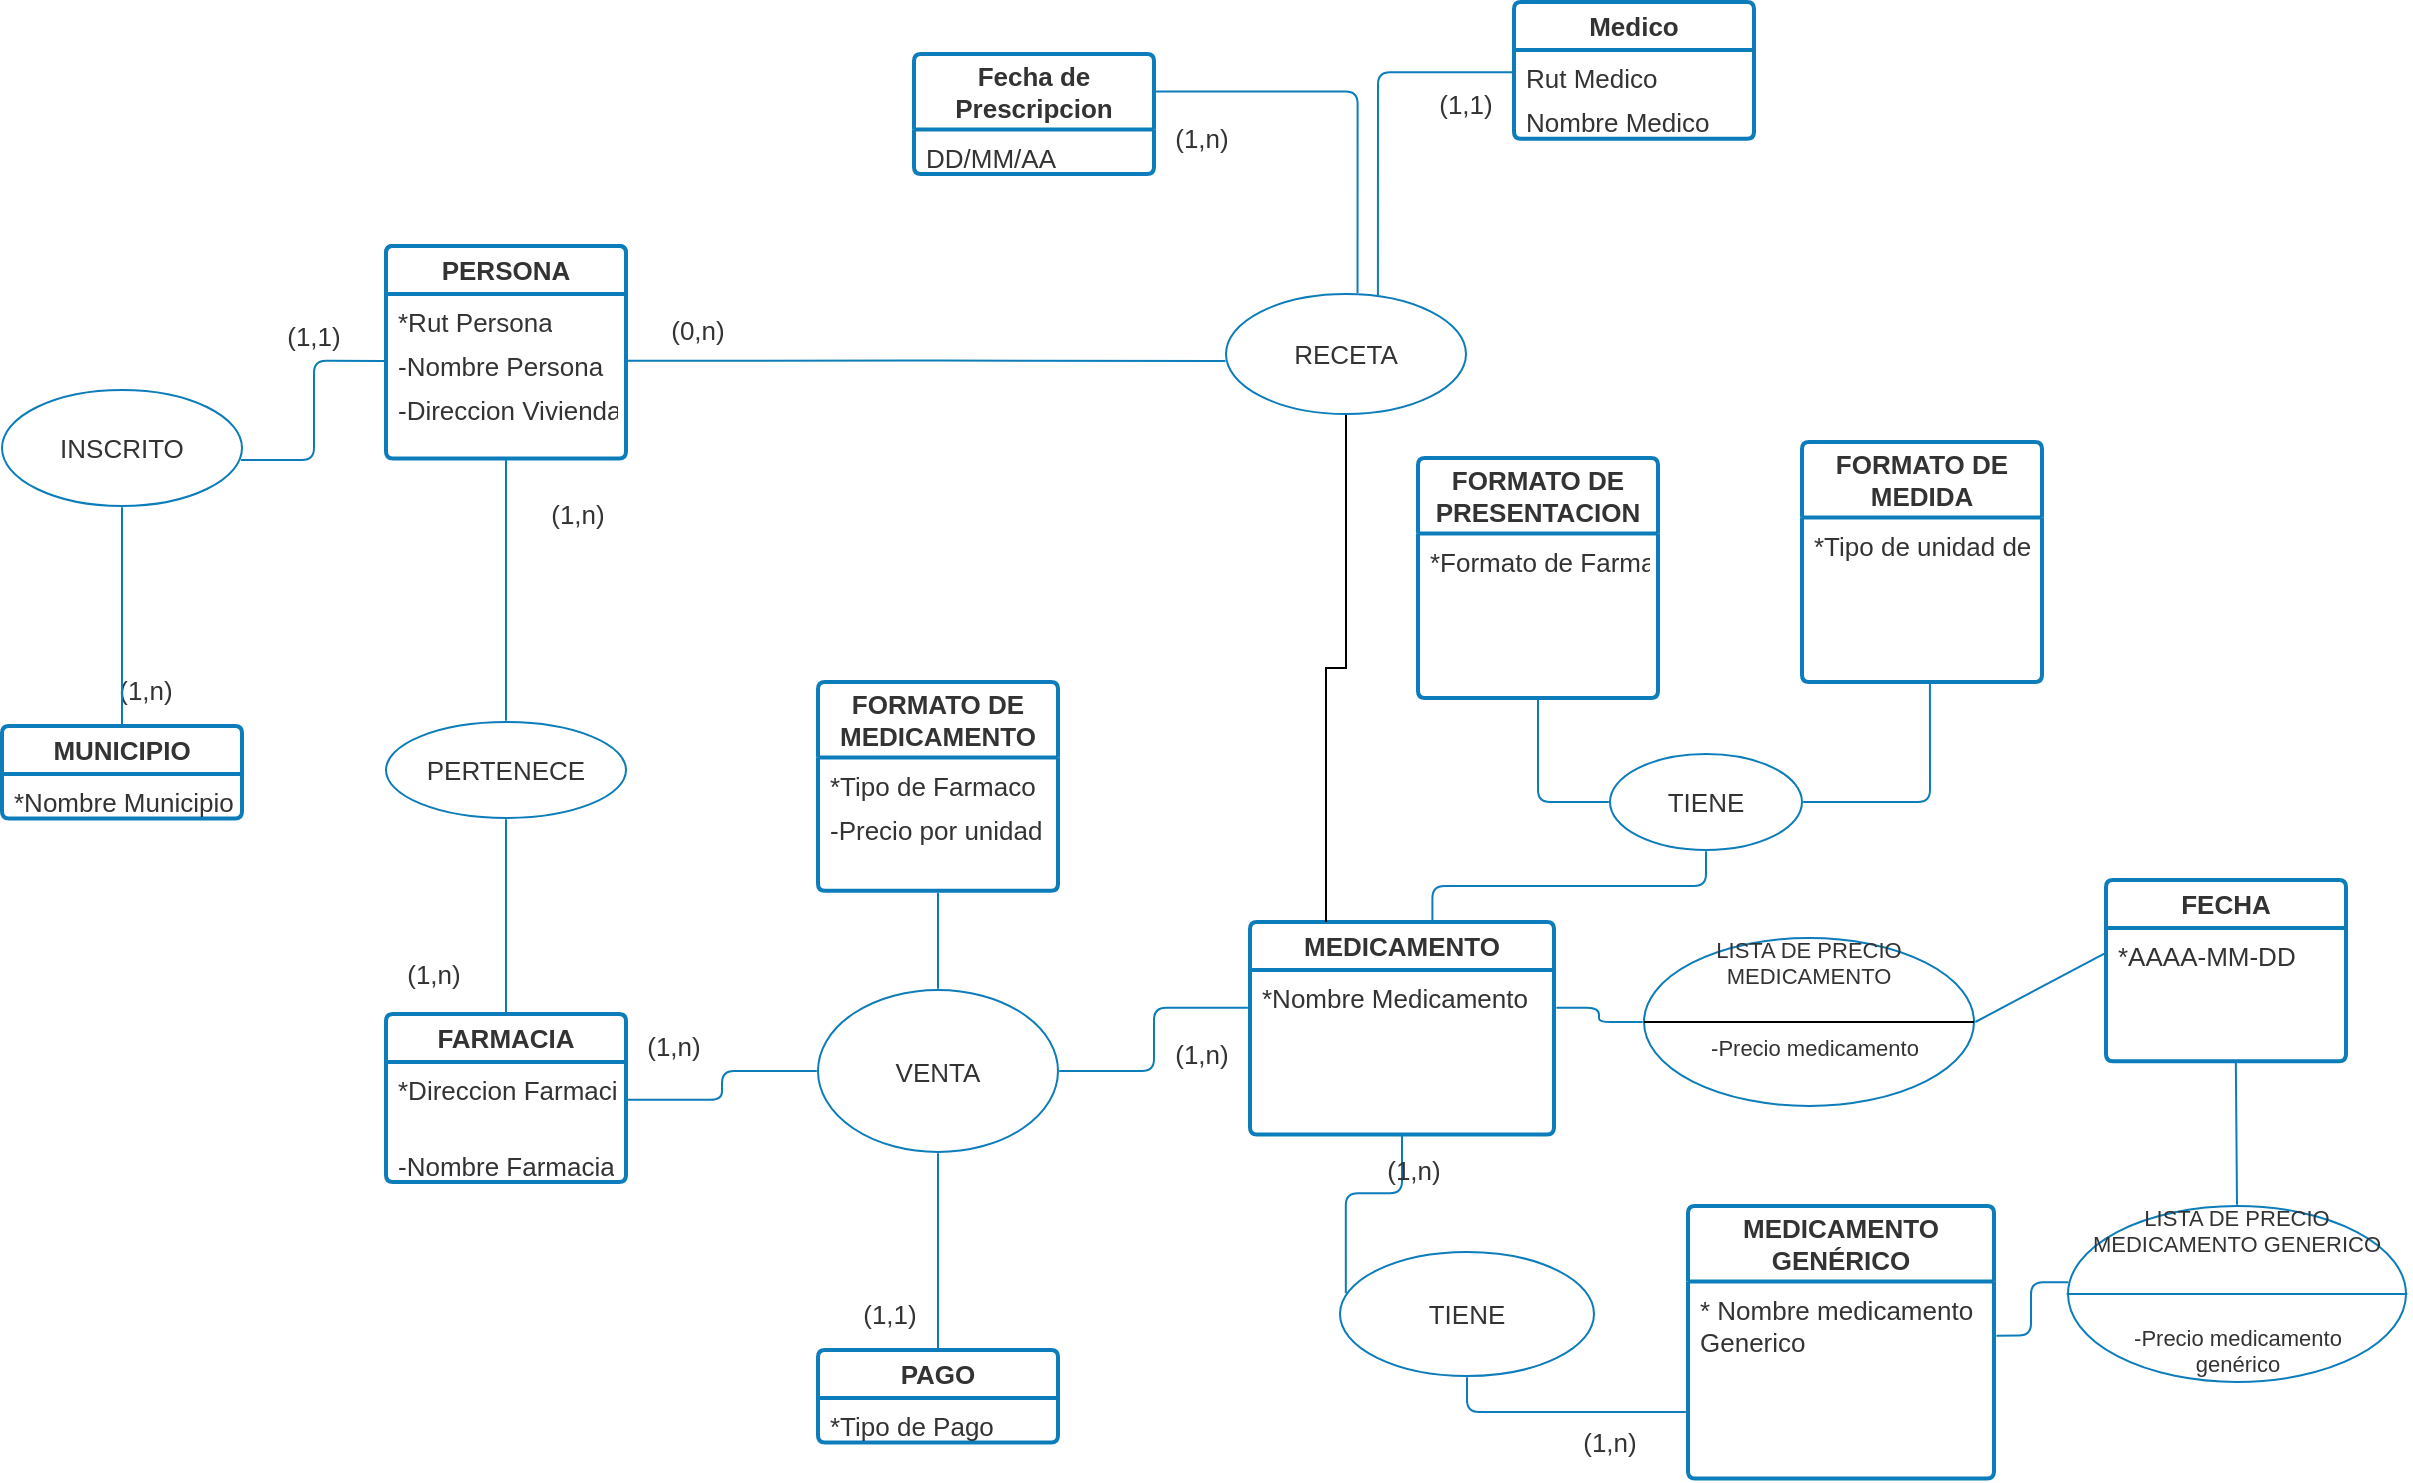 <mxfile version="13.10.3" type="github">
  <diagram id="3scmJHmz0SpXR95SD5mB" name="Page-1">
    <mxGraphModel dx="1221" dy="645" grid="1" gridSize="10" guides="1" tooltips="1" connect="1" arrows="1" fold="1" page="1" pageScale="1" pageWidth="827" pageHeight="1169" math="0" shadow="0">
      <root>
        <mxCell id="0" />
        <mxCell id="1" parent="0" />
        <mxCell id="yOtdlqBsjdBMA4Psk-h1-1" value="Persona" style="html=1;overflow=block;whiteSpace=wrap;swimlane;childLayout=stackLayout;horizontal=1;horizontalStack=0;resizeParent=1;resizeParentMax=0;resizeLast=0;collapsible=0;marginBottom=0;swimlaneFillColor=#ffffff;startSize=24;whiteSpace=wrap;fontSize=13;fontColor=#333333;align=center;whiteSpace=wrap;spacing=0;strokeColor=#0c7cba;strokeOpacity=100;fillOpacity=100;rounded=1;absoluteArcSize=1;arcSize=7;fillColor=#ffffff;strokeWidth=2;fillColor=#ffffff;" parent="1" vertex="1" zOrder="1">
          <mxGeometry x="216" y="144" width="120" height="90.6" as="geometry" />
        </mxCell>
        <mxCell id="yOtdlqBsjdBMA4Psk-h1-2" value="Rut Persona" style="part=1;resizeHeight=0;strokeColor=none;align=left;verticalAlign=top;spacingLeft=4;spacingRight=4;overflow=hidden;rotatable=0;points=[[0,0.5],[1,0.5]];portConstraint=eastwest;html=1;swimlaneFillColor=#ffffff;fontSize=13;fontColor=#333333;fillColor=none;strokeOpacity=100;fillOpacity=100;" parent="yOtdlqBsjdBMA4Psk-h1-1" vertex="1">
          <mxGeometry y="24" width="120" height="22.2" as="geometry" />
        </mxCell>
        <mxCell id="yOtdlqBsjdBMA4Psk-h1-3" value="Nombre Persona" style="part=1;resizeHeight=0;strokeColor=none;align=left;verticalAlign=top;spacingLeft=4;spacingRight=4;overflow=hidden;rotatable=0;points=[[0,0.5],[1,0.5]];portConstraint=eastwest;html=1;swimlaneFillColor=#ffffff;fontSize=13;fontColor=#333333;fillColor=none;strokeOpacity=100;fillOpacity=100;" parent="yOtdlqBsjdBMA4Psk-h1-1" vertex="1">
          <mxGeometry y="46.2" width="120" height="22.2" as="geometry" />
        </mxCell>
        <mxCell id="yOtdlqBsjdBMA4Psk-h1-4" value="Direccion Vivienda" style="part=1;resizeHeight=0;strokeColor=none;align=left;verticalAlign=top;spacingLeft=4;spacingRight=4;overflow=hidden;rotatable=0;points=[[0,0.5],[1,0.5]];portConstraint=eastwest;html=1;swimlaneFillColor=#ffffff;fontSize=13;fontColor=#333333;fillColor=none;strokeOpacity=100;fillOpacity=100;" parent="yOtdlqBsjdBMA4Psk-h1-1" vertex="1">
          <mxGeometry y="68.4" width="120" height="22.2" as="geometry" />
        </mxCell>
        <mxCell id="yOtdlqBsjdBMA4Psk-h1-5" value="Fecha de  Prescripcion" style="html=1;overflow=block;whiteSpace=wrap;swimlane;childLayout=stackLayout;horizontal=1;horizontalStack=0;resizeParent=1;resizeParentMax=0;resizeLast=0;collapsible=0;marginBottom=0;swimlaneFillColor=#ffffff;startSize=37.8;whiteSpace=wrap;fontSize=13;fontColor=#333333;align=center;whiteSpace=wrap;spacing=0;strokeColor=#0c7cba;strokeOpacity=100;rounded=1;absoluteArcSize=1;arcSize=7;strokeWidth=2;" parent="1" vertex="1" zOrder="2">
          <mxGeometry x="480" y="48" width="120" height="60" as="geometry" />
        </mxCell>
        <mxCell id="yOtdlqBsjdBMA4Psk-h1-6" value="DD/MM/AA" style="part=1;resizeHeight=0;strokeColor=none;align=left;verticalAlign=top;spacingLeft=4;spacingRight=4;overflow=hidden;rotatable=0;points=[[0,0.5],[1,0.5]];portConstraint=eastwest;html=1;swimlaneFillColor=#ffffff;fontSize=13;fontColor=#333333;fillColor=none;strokeOpacity=100;" parent="yOtdlqBsjdBMA4Psk-h1-5" vertex="1">
          <mxGeometry y="37.8" width="120" height="22.2" as="geometry" />
        </mxCell>
        <mxCell id="yOtdlqBsjdBMA4Psk-h1-7" value="Medico" style="html=1;overflow=block;whiteSpace=wrap;swimlane;childLayout=stackLayout;horizontal=1;horizontalStack=0;resizeParent=1;resizeParentMax=0;resizeLast=0;collapsible=0;marginBottom=0;swimlaneFillColor=#ffffff;startSize=24;whiteSpace=wrap;fontSize=13;fontColor=#333333;align=center;whiteSpace=wrap;spacing=0;strokeColor=#0c7cba;strokeOpacity=100;rounded=1;absoluteArcSize=1;arcSize=7;strokeWidth=2;" parent="1" vertex="1" zOrder="3">
          <mxGeometry x="780" y="22" width="120" height="68.4" as="geometry" />
        </mxCell>
        <mxCell id="yOtdlqBsjdBMA4Psk-h1-8" value="Rut Medico" style="part=1;resizeHeight=0;strokeColor=none;align=left;verticalAlign=top;spacingLeft=4;spacingRight=4;overflow=hidden;rotatable=0;points=[[0,0.5],[1,0.5]];portConstraint=eastwest;html=1;swimlaneFillColor=#ffffff;fontSize=13;fontColor=#333333;fillColor=none;strokeOpacity=100;" parent="yOtdlqBsjdBMA4Psk-h1-7" vertex="1">
          <mxGeometry y="24" width="120" height="22.2" as="geometry" />
        </mxCell>
        <mxCell id="yOtdlqBsjdBMA4Psk-h1-9" value="Nombre Medico" style="part=1;resizeHeight=0;strokeColor=none;align=left;verticalAlign=top;spacingLeft=4;spacingRight=4;overflow=hidden;rotatable=0;points=[[0,0.5],[1,0.5]];portConstraint=eastwest;html=1;swimlaneFillColor=#ffffff;fontSize=13;fontColor=#333333;fillColor=none;strokeOpacity=100;" parent="yOtdlqBsjdBMA4Psk-h1-7" vertex="1">
          <mxGeometry y="46.2" width="120" height="22.2" as="geometry" />
        </mxCell>
        <mxCell id="yOtdlqBsjdBMA4Psk-h1-10" value="MUNICIPIO" style="html=1;overflow=block;whiteSpace=wrap;swimlane;childLayout=stackLayout;horizontal=1;horizontalStack=0;resizeParent=1;resizeParentMax=0;resizeLast=0;collapsible=0;marginBottom=0;swimlaneFillColor=#ffffff;startSize=24;whiteSpace=wrap;fontSize=13;fontColor=#333333;align=center;whiteSpace=wrap;spacing=0;strokeColor=#0c7cba;strokeOpacity=100;rounded=1;absoluteArcSize=1;arcSize=7;strokeWidth=2;" parent="1" vertex="1" zOrder="4">
          <mxGeometry x="24" y="384" width="120" height="46.2" as="geometry" />
        </mxCell>
        <mxCell id="yOtdlqBsjdBMA4Psk-h1-11" value="*Nombre Municipio" style="part=1;resizeHeight=0;strokeColor=none;align=left;verticalAlign=top;spacingLeft=4;spacingRight=4;overflow=hidden;rotatable=0;points=[[0,0.5],[1,0.5]];portConstraint=eastwest;html=1;swimlaneFillColor=#ffffff;fontSize=13;fontColor=#333333;fillColor=none;strokeOpacity=100;" parent="yOtdlqBsjdBMA4Psk-h1-10" vertex="1">
          <mxGeometry y="24" width="120" height="22.2" as="geometry" />
        </mxCell>
        <mxCell id="yOtdlqBsjdBMA4Psk-h1-12" value="FORMATO DE MEDICAMENTO" style="html=1;overflow=block;whiteSpace=wrap;swimlane;childLayout=stackLayout;horizontal=1;horizontalStack=0;resizeParent=1;resizeParentMax=0;resizeLast=0;collapsible=0;marginBottom=0;swimlaneFillColor=#ffffff;startSize=37.8;whiteSpace=wrap;fontSize=13;fontColor=#333333;align=center;whiteSpace=wrap;spacing=0;strokeColor=#0c7cba;strokeOpacity=100;rounded=1;absoluteArcSize=1;arcSize=7;strokeWidth=2;" parent="1" vertex="1" zOrder="7">
          <mxGeometry x="432" y="362" width="120" height="104.4" as="geometry" />
        </mxCell>
        <mxCell id="yOtdlqBsjdBMA4Psk-h1-13" value="*Tipo de Farmaco" style="part=1;resizeHeight=0;strokeColor=none;align=left;verticalAlign=top;spacingLeft=4;spacingRight=4;overflow=hidden;rotatable=0;points=[[0,0.5],[1,0.5]];portConstraint=eastwest;html=1;swimlaneFillColor=#ffffff;fontSize=13;fontColor=#333333;fillColor=none;strokeOpacity=100;" parent="yOtdlqBsjdBMA4Psk-h1-12" vertex="1">
          <mxGeometry y="37.8" width="120" height="22.2" as="geometry" />
        </mxCell>
        <mxCell id="yOtdlqBsjdBMA4Psk-h1-14" value="-Precio por unidad" style="part=1;resizeHeight=0;strokeColor=none;align=left;verticalAlign=top;spacingLeft=4;spacingRight=4;overflow=hidden;rotatable=0;points=[[0,0.5],[1,0.5]];portConstraint=eastwest;html=1;swimlaneFillColor=#ffffff;fontSize=13;fontColor=#333333;fillColor=none;strokeOpacity=100;" parent="yOtdlqBsjdBMA4Psk-h1-12" vertex="1">
          <mxGeometry y="60" width="120" height="22.2" as="geometry" />
        </mxCell>
        <mxCell id="yOtdlqBsjdBMA4Psk-h1-15" value="" style="part=1;resizeHeight=0;strokeColor=none;align=left;verticalAlign=top;spacingLeft=4;spacingRight=4;overflow=hidden;rotatable=0;points=[[0,0.5],[1,0.5]];portConstraint=eastwest;html=1;swimlaneFillColor=#ffffff;fontSize=11;fillColor=none;strokeOpacity=100;" parent="yOtdlqBsjdBMA4Psk-h1-12" vertex="1">
          <mxGeometry y="82.2" width="120" height="22.2" as="geometry" />
        </mxCell>
        <mxCell id="yOtdlqBsjdBMA4Psk-h1-16" value="FARMACIA" style="html=1;overflow=block;whiteSpace=wrap;swimlane;childLayout=stackLayout;horizontal=1;horizontalStack=0;resizeParent=1;resizeParentMax=0;resizeLast=0;collapsible=0;marginBottom=0;swimlaneFillColor=#ffffff;startSize=24;whiteSpace=wrap;fontSize=13;fontColor=#333333;align=center;whiteSpace=wrap;spacing=0;strokeColor=#0c7cba;strokeOpacity=100;rounded=1;absoluteArcSize=1;arcSize=7;strokeWidth=2;" parent="1" vertex="1" zOrder="8">
          <mxGeometry x="216" y="528" width="120" height="84" as="geometry" />
        </mxCell>
        <mxCell id="yOtdlqBsjdBMA4Psk-h1-17" value="*Direccion Farmacia" style="part=1;resizeHeight=0;strokeColor=none;align=left;verticalAlign=top;spacingLeft=4;spacingRight=4;overflow=hidden;rotatable=0;points=[[0,0.5],[1,0.5]];portConstraint=eastwest;html=1;swimlaneFillColor=#ffffff;fontSize=13;fontColor=#333333;fillColor=none;strokeOpacity=100;" parent="yOtdlqBsjdBMA4Psk-h1-16" vertex="1">
          <mxGeometry y="24" width="120" height="37.8" as="geometry" />
        </mxCell>
        <mxCell id="yOtdlqBsjdBMA4Psk-h1-18" value="-Nombre Farmacia" style="part=1;resizeHeight=0;strokeColor=none;align=left;verticalAlign=top;spacingLeft=4;spacingRight=4;overflow=hidden;rotatable=0;points=[[0,0.5],[1,0.5]];portConstraint=eastwest;html=1;swimlaneFillColor=#ffffff;fontSize=13;fontColor=#333333;fillColor=none;strokeOpacity=100;" parent="yOtdlqBsjdBMA4Psk-h1-16" vertex="1">
          <mxGeometry y="61.8" width="120" height="22.2" as="geometry" />
        </mxCell>
        <mxCell id="yOtdlqBsjdBMA4Psk-h1-19" value="PAGO" style="html=1;overflow=block;whiteSpace=wrap;swimlane;childLayout=stackLayout;horizontal=1;horizontalStack=0;resizeParent=1;resizeParentMax=0;resizeLast=0;collapsible=0;marginBottom=0;swimlaneFillColor=#ffffff;startSize=24;whiteSpace=wrap;fontSize=13;fontColor=#333333;align=center;whiteSpace=wrap;spacing=0;strokeColor=#0c7cba;strokeOpacity=100;rounded=1;absoluteArcSize=1;arcSize=7;strokeWidth=2;" parent="1" vertex="1" zOrder="9">
          <mxGeometry x="432" y="696" width="120" height="46.2" as="geometry" />
        </mxCell>
        <mxCell id="yOtdlqBsjdBMA4Psk-h1-20" value="*Tipo de Pago" style="part=1;resizeHeight=0;strokeColor=none;align=left;verticalAlign=top;spacingLeft=4;spacingRight=4;overflow=hidden;rotatable=0;points=[[0,0.5],[1,0.5]];portConstraint=eastwest;html=1;swimlaneFillColor=#ffffff;fontSize=13;fontColor=#333333;fillColor=none;strokeOpacity=100;" parent="yOtdlqBsjdBMA4Psk-h1-19" vertex="1">
          <mxGeometry y="24" width="120" height="22.2" as="geometry" />
        </mxCell>
        <mxCell id="yOtdlqBsjdBMA4Psk-h1-21" value="MEDICAMENTO" style="html=1;overflow=block;whiteSpace=wrap;swimlane;childLayout=stackLayout;horizontal=1;horizontalStack=0;resizeParent=1;resizeParentMax=0;resizeLast=0;collapsible=0;marginBottom=0;swimlaneFillColor=#ffffff;startSize=24;whiteSpace=wrap;fontSize=13;fontColor=#333333;align=center;whiteSpace=wrap;spacing=0;strokeColor=#0c7cba;strokeOpacity=100;rounded=1;absoluteArcSize=1;arcSize=7;strokeWidth=2;" parent="1" vertex="1" zOrder="10">
          <mxGeometry x="648" y="482" width="152" height="106.2" as="geometry" />
        </mxCell>
        <mxCell id="yOtdlqBsjdBMA4Psk-h1-22" value="*Nombre Medicamento" style="part=1;resizeHeight=0;strokeColor=none;align=left;verticalAlign=top;spacingLeft=4;spacingRight=4;overflow=hidden;rotatable=0;points=[[0,0.5],[1,0.5]];portConstraint=eastwest;html=1;swimlaneFillColor=#ffffff;fontSize=13;fontColor=#333333;fillColor=none;strokeOpacity=100;" parent="yOtdlqBsjdBMA4Psk-h1-21" vertex="1">
          <mxGeometry y="24" width="152" height="37.8" as="geometry" />
        </mxCell>
        <mxCell id="yOtdlqBsjdBMA4Psk-h1-23" value="" style="part=1;resizeHeight=0;strokeColor=none;align=left;verticalAlign=top;spacingLeft=4;spacingRight=4;overflow=hidden;rotatable=0;points=[[0,0.5],[1,0.5]];portConstraint=eastwest;html=1;swimlaneFillColor=#ffffff;fontSize=11;fillColor=none;strokeOpacity=100;" parent="yOtdlqBsjdBMA4Psk-h1-21" vertex="1">
          <mxGeometry y="61.8" width="152" height="22.2" as="geometry" />
        </mxCell>
        <mxCell id="yOtdlqBsjdBMA4Psk-h1-24" value="" style="part=1;resizeHeight=0;strokeColor=none;align=left;verticalAlign=top;spacingLeft=4;spacingRight=4;overflow=hidden;rotatable=0;points=[[0,0.5],[1,0.5]];portConstraint=eastwest;html=1;swimlaneFillColor=#ffffff;fontSize=11;fillColor=none;strokeOpacity=100;" parent="yOtdlqBsjdBMA4Psk-h1-21" vertex="1">
          <mxGeometry y="84" width="152" height="22.2" as="geometry" />
        </mxCell>
        <mxCell id="yOtdlqBsjdBMA4Psk-h1-25" value="MEDICAMENTO GENÉRICO" style="html=1;overflow=block;whiteSpace=wrap;swimlane;childLayout=stackLayout;horizontal=1;horizontalStack=0;resizeParent=1;resizeParentMax=0;resizeLast=0;collapsible=0;marginBottom=0;swimlaneFillColor=#ffffff;startSize=37.8;whiteSpace=wrap;fontSize=13;fontColor=#333333;align=center;whiteSpace=wrap;spacing=0;strokeColor=#0c7cba;strokeOpacity=100;rounded=1;absoluteArcSize=1;arcSize=7;strokeWidth=2;" parent="1" vertex="1" zOrder="12">
          <mxGeometry x="867" y="624" width="153" height="136.2" as="geometry" />
        </mxCell>
        <mxCell id="yOtdlqBsjdBMA4Psk-h1-26" value="* Nombre medicamento &lt;br&gt;Generico" style="part=1;resizeHeight=0;strokeColor=none;align=left;verticalAlign=top;spacingLeft=4;spacingRight=4;overflow=hidden;rotatable=0;points=[[0,0.5],[1,0.5]];portConstraint=eastwest;html=1;swimlaneFillColor=#ffffff;fontSize=13;fontColor=#333333;fillColor=none;strokeOpacity=100;" parent="yOtdlqBsjdBMA4Psk-h1-25" vertex="1">
          <mxGeometry y="37.8" width="153" height="54" as="geometry" />
        </mxCell>
        <mxCell id="yOtdlqBsjdBMA4Psk-h1-27" value="" style="part=1;resizeHeight=0;strokeColor=none;align=left;verticalAlign=top;spacingLeft=4;spacingRight=4;overflow=hidden;rotatable=0;points=[[0,0.5],[1,0.5]];portConstraint=eastwest;html=1;swimlaneFillColor=#ffffff;fontSize=11;fillColor=none;strokeOpacity=100;" parent="yOtdlqBsjdBMA4Psk-h1-25" vertex="1">
          <mxGeometry y="91.8" width="153" height="22.2" as="geometry" />
        </mxCell>
        <mxCell id="yOtdlqBsjdBMA4Psk-h1-28" value="" style="part=1;resizeHeight=0;strokeColor=none;align=left;verticalAlign=top;spacingLeft=4;spacingRight=4;overflow=hidden;rotatable=0;points=[[0,0.5],[1,0.5]];portConstraint=eastwest;html=1;swimlaneFillColor=#ffffff;fontSize=11;fillColor=none;strokeOpacity=100;" parent="yOtdlqBsjdBMA4Psk-h1-25" vertex="1">
          <mxGeometry y="114" width="153" height="22.2" as="geometry" />
        </mxCell>
        <UserObject label="" lucidchartObjectId="ekrRqHafNtYb" id="yOtdlqBsjdBMA4Psk-h1-29">
          <mxCell style="html=1;jettySize=18;whiteSpace=wrap;fontSize=11;strokeColor=#0c7cba;strokeOpacity=100;rounded=1;arcSize=12;edgeStyle=orthogonalEdgeStyle;startArrow=none;;endArrow=none;;exitX=0.5;exitY=1.013;exitPerimeter=0;entryX=0.5;entryY=-0.011;entryPerimeter=0;" parent="1" source="yOtdlqBsjdBMA4Psk-h1-89" target="yOtdlqBsjdBMA4Psk-h1-16" edge="1">
            <mxGeometry width="100" height="100" relative="1" as="geometry">
              <Array as="points" />
            </mxGeometry>
          </mxCell>
        </UserObject>
        <UserObject label="(1,1)" lucidchartObjectId="m1dR3qmwz9g8" id="yOtdlqBsjdBMA4Psk-h1-30">
          <mxCell style="html=1;overflow=block;whiteSpace=wrap;;whiteSpace=wrap;fontSize=13;fontColor=#333333;align=center;spacing=3;strokeOpacity=0;fillOpacity=0;rounded=1;absoluteArcSize=1;arcSize=7;fillColor=#ffffff;" parent="1" vertex="1" zOrder="29">
            <mxGeometry x="108" y="171" width="144" height="36" as="geometry" />
          </mxCell>
        </UserObject>
        <UserObject label="(1,n)" lucidchartObjectId="K2dRjQNWzb77" id="yOtdlqBsjdBMA4Psk-h1-31">
          <mxCell style="html=1;overflow=block;whiteSpace=wrap;;whiteSpace=wrap;fontSize=13;fontColor=#333333;align=center;spacing=3;strokeOpacity=0;fillOpacity=0;rounded=1;absoluteArcSize=1;arcSize=7;fillColor=#ffffff;" parent="1" vertex="1" zOrder="30">
            <mxGeometry x="288" y="526" width="144" height="36" as="geometry" />
          </mxCell>
        </UserObject>
        <UserObject label="(1,n)" lucidchartObjectId="b4dRFlXbZlGg" id="yOtdlqBsjdBMA4Psk-h1-32">
          <mxCell style="html=1;overflow=block;whiteSpace=wrap;;whiteSpace=wrap;fontSize=13;fontColor=#333333;align=center;spacing=3;strokeOpacity=0;fillOpacity=0;rounded=1;absoluteArcSize=1;arcSize=7;fillColor=#ffffff;" parent="1" vertex="1" zOrder="31">
            <mxGeometry x="24" y="348" width="144" height="36" as="geometry" />
          </mxCell>
        </UserObject>
        <UserObject label="(1,n)" lucidchartObjectId="y4dRewgTTbqr" id="yOtdlqBsjdBMA4Psk-h1-33">
          <mxCell style="html=1;overflow=block;whiteSpace=wrap;;whiteSpace=wrap;fontSize=13;fontColor=#333333;align=center;spacing=3;strokeOpacity=0;fillOpacity=0;rounded=1;absoluteArcSize=1;arcSize=7;fillColor=#ffffff;" parent="1" vertex="1" zOrder="32">
            <mxGeometry x="168" y="490" width="144" height="36" as="geometry" />
          </mxCell>
        </UserObject>
        <UserObject label="(1,1)" lucidchartObjectId="Q4dR0F2J876s" id="yOtdlqBsjdBMA4Psk-h1-34">
          <mxCell style="html=1;overflow=block;whiteSpace=wrap;;whiteSpace=wrap;fontSize=13;fontColor=#333333;align=center;spacing=3;strokeOpacity=0;fillOpacity=0;rounded=1;absoluteArcSize=1;arcSize=7;fillColor=#ffffff;" parent="1" vertex="1" zOrder="33">
            <mxGeometry x="396" y="660" width="144" height="36" as="geometry" />
          </mxCell>
        </UserObject>
        <UserObject label="VENTA" lucidchartObjectId="kvrR9FNwbQ7j" id="yOtdlqBsjdBMA4Psk-h1-35">
          <mxCell style="html=1;overflow=block;whiteSpace=wrap;ellipse;whiteSpace=wrap;fontSize=13;fontColor=#333333;spacing=3;verticalAlign=middle;strokeColor=#0c7cba;strokeOpacity=100;rounded=1;absoluteArcSize=1;arcSize=7;" parent="1" vertex="1" zOrder="35">
            <mxGeometry x="432" y="516" width="120" height="81" as="geometry" />
          </mxCell>
        </UserObject>
        <UserObject label="" lucidchartObjectId="VyrRKeSiK.Hi" id="yOtdlqBsjdBMA4Psk-h1-36">
          <mxCell style="html=1;jettySize=18;whiteSpace=wrap;fontSize=11;strokeColor=#0c7cba;strokeOpacity=100;rounded=1;arcSize=12;edgeStyle=orthogonalEdgeStyle;startArrow=none;;endArrow=none;;exitX=1.005;exitY=0.5;exitPerimeter=0;entryX=-0.007;entryY=0.404;entryPerimeter=0;" parent="1" source="yOtdlqBsjdBMA4Psk-h1-35" target="yOtdlqBsjdBMA4Psk-h1-21" edge="1">
            <mxGeometry width="100" height="100" relative="1" as="geometry">
              <Array as="points" />
            </mxGeometry>
          </mxCell>
        </UserObject>
        <UserObject label="TIENE" lucidchartObjectId="bzrRhTbbymBg" id="yOtdlqBsjdBMA4Psk-h1-37">
          <mxCell style="html=1;overflow=block;whiteSpace=wrap;ellipse;whiteSpace=wrap;fontSize=13;fontColor=#333333;align=center;spacing=3;strokeColor=#0c7cba;strokeOpacity=100;rounded=1;absoluteArcSize=1;arcSize=7;" parent="1" vertex="1" zOrder="38">
            <mxGeometry x="693" y="647" width="127" height="62" as="geometry" />
          </mxCell>
        </UserObject>
        <UserObject label="" lucidchartObjectId="HzrRYVN-jux0" id="yOtdlqBsjdBMA4Psk-h1-38">
          <mxCell style="html=1;jettySize=18;whiteSpace=wrap;fontSize=11;strokeColor=#0c7cba;strokeOpacity=100;rounded=1;arcSize=12;edgeStyle=orthogonalEdgeStyle;startArrow=none;;endArrow=none;;exitX=0.5;exitY=1.008;exitPerimeter=0;entryX=0.023;entryY=0.332;entryPerimeter=0;" parent="1" source="yOtdlqBsjdBMA4Psk-h1-21" target="yOtdlqBsjdBMA4Psk-h1-37" edge="1">
            <mxGeometry width="100" height="100" relative="1" as="geometry">
              <Array as="points" />
            </mxGeometry>
          </mxCell>
        </UserObject>
        <UserObject label="" lucidchartObjectId="JzrRYsVGOn7I" id="yOtdlqBsjdBMA4Psk-h1-39">
          <mxCell style="html=1;jettySize=18;whiteSpace=wrap;fontSize=11;strokeColor=#0c7cba;strokeOpacity=100;rounded=1;arcSize=12;edgeStyle=orthogonalEdgeStyle;startArrow=none;;endArrow=none;;exitX=0.5;exitY=1.01;exitPerimeter=0;entryX=-0.007;entryY=0.756;entryPerimeter=0;" parent="1" source="yOtdlqBsjdBMA4Psk-h1-37" target="yOtdlqBsjdBMA4Psk-h1-25" edge="1">
            <mxGeometry width="100" height="100" relative="1" as="geometry">
              <Array as="points" />
            </mxGeometry>
          </mxCell>
        </UserObject>
        <UserObject label="" lucidchartObjectId="dArRzUyBSuKn" id="yOtdlqBsjdBMA4Psk-h1-40">
          <mxCell style="html=1;jettySize=18;whiteSpace=wrap;fontSize=11;strokeColor=#0c7cba;strokeOpacity=100;rounded=0;startArrow=none;;endArrow=none;;exitX=0.5;exitY=1.007;exitPerimeter=0;entryX=0.5;entryY=-0.019;entryPerimeter=0;" parent="1" source="yOtdlqBsjdBMA4Psk-h1-35" target="yOtdlqBsjdBMA4Psk-h1-19" edge="1">
            <mxGeometry width="100" height="100" relative="1" as="geometry">
              <Array as="points" />
            </mxGeometry>
          </mxCell>
        </UserObject>
        <mxCell id="yOtdlqBsjdBMA4Psk-h1-41" value="PERSONA" style="html=1;overflow=block;whiteSpace=wrap;swimlane;childLayout=stackLayout;horizontal=1;horizontalStack=0;resizeParent=1;resizeParentMax=0;resizeLast=0;collapsible=0;marginBottom=0;swimlaneFillColor=#ffffff;startSize=24;whiteSpace=wrap;fontSize=13;fontColor=#333333;align=center;whiteSpace=wrap;spacing=0;strokeColor=#0c7cba;strokeOpacity=100;fillOpacity=100;rounded=1;absoluteArcSize=1;arcSize=7;fillColor=#ffffff;strokeWidth=2;fillColor=#ffffff;" parent="1" vertex="1" zOrder="42">
          <mxGeometry x="216" y="144" width="120" height="106.2" as="geometry" />
        </mxCell>
        <mxCell id="yOtdlqBsjdBMA4Psk-h1-42" value="*Rut Persona" style="part=1;resizeHeight=0;strokeColor=none;align=left;verticalAlign=top;spacingLeft=4;spacingRight=4;overflow=hidden;rotatable=0;points=[[0,0.5],[1,0.5]];portConstraint=eastwest;html=1;swimlaneFillColor=#ffffff;fontSize=13;fontColor=#333333;fillColor=none;strokeOpacity=100;fillOpacity=100;" parent="yOtdlqBsjdBMA4Psk-h1-41" vertex="1">
          <mxGeometry y="24" width="120" height="22.2" as="geometry" />
        </mxCell>
        <mxCell id="yOtdlqBsjdBMA4Psk-h1-43" value="-Nombre Persona" style="part=1;resizeHeight=0;strokeColor=none;align=left;verticalAlign=top;spacingLeft=4;spacingRight=4;overflow=hidden;rotatable=0;points=[[0,0.5],[1,0.5]];portConstraint=eastwest;html=1;swimlaneFillColor=#ffffff;fontSize=13;fontColor=#333333;fillColor=none;strokeOpacity=100;fillOpacity=100;" parent="yOtdlqBsjdBMA4Psk-h1-41" vertex="1">
          <mxGeometry y="46.2" width="120" height="22.2" as="geometry" />
        </mxCell>
        <mxCell id="yOtdlqBsjdBMA4Psk-h1-44" value="-Direccion Vivienda" style="part=1;resizeHeight=0;strokeColor=none;align=left;verticalAlign=top;spacingLeft=4;spacingRight=4;overflow=hidden;rotatable=0;points=[[0,0.5],[1,0.5]];portConstraint=eastwest;html=1;swimlaneFillColor=#ffffff;fontSize=13;fontColor=#333333;fillColor=none;strokeOpacity=100;fillOpacity=100;" parent="yOtdlqBsjdBMA4Psk-h1-41" vertex="1">
          <mxGeometry y="68.4" width="120" height="37.8" as="geometry" />
        </mxCell>
        <mxCell id="yOtdlqBsjdBMA4Psk-h1-45" value="FECHA" style="html=1;overflow=block;whiteSpace=wrap;swimlane;childLayout=stackLayout;horizontal=1;horizontalStack=0;resizeParent=1;resizeParentMax=0;resizeLast=0;collapsible=0;marginBottom=0;swimlaneFillColor=#ffffff;startSize=24;whiteSpace=wrap;fontSize=13;fontColor=#333333;align=center;whiteSpace=wrap;spacing=0;strokeColor=#0c7cba;strokeOpacity=100;fillOpacity=100;rounded=1;absoluteArcSize=1;arcSize=7;fillColor=#ffffff;strokeWidth=2;fillColor=#ffffff;" parent="1" vertex="1" zOrder="43">
          <mxGeometry x="1076" y="461" width="120" height="90.6" as="geometry" />
        </mxCell>
        <mxCell id="yOtdlqBsjdBMA4Psk-h1-46" value="*AAAA-MM-DD" style="part=1;resizeHeight=0;strokeColor=none;align=left;verticalAlign=top;spacingLeft=4;spacingRight=4;overflow=hidden;rotatable=0;points=[[0,0.5],[1,0.5]];portConstraint=eastwest;html=1;swimlaneFillColor=#ffffff;fontSize=13;fontColor=#333333;fillColor=none;strokeOpacity=100;fillOpacity=100;" parent="yOtdlqBsjdBMA4Psk-h1-45" vertex="1">
          <mxGeometry y="24" width="120" height="22.2" as="geometry" />
        </mxCell>
        <mxCell id="yOtdlqBsjdBMA4Psk-h1-47" value="" style="part=1;resizeHeight=0;strokeColor=none;align=left;verticalAlign=top;spacingLeft=4;spacingRight=4;overflow=hidden;rotatable=0;points=[[0,0.5],[1,0.5]];portConstraint=eastwest;html=1;swimlaneFillColor=#ffffff;fontSize=11;fillColor=none;strokeOpacity=100;fillOpacity=100;" parent="yOtdlqBsjdBMA4Psk-h1-45" vertex="1">
          <mxGeometry y="46.2" width="120" height="22.2" as="geometry" />
        </mxCell>
        <mxCell id="yOtdlqBsjdBMA4Psk-h1-48" value="" style="part=1;resizeHeight=0;strokeColor=none;align=left;verticalAlign=top;spacingLeft=4;spacingRight=4;overflow=hidden;rotatable=0;points=[[0,0.5],[1,0.5]];portConstraint=eastwest;html=1;swimlaneFillColor=#ffffff;fontSize=11;fillColor=none;strokeOpacity=100;fillOpacity=100;" parent="yOtdlqBsjdBMA4Psk-h1-45" vertex="1">
          <mxGeometry y="68.4" width="120" height="22.2" as="geometry" />
        </mxCell>
        <UserObject label="" lucidchartObjectId="KGrRwuvWNOKF" id="yOtdlqBsjdBMA4Psk-h1-49">
          <mxCell style="html=1;jettySize=18;whiteSpace=wrap;fontSize=11;strokeColor=#0c7cba;strokeOpacity=100;rounded=1;arcSize=12;edgeStyle=orthogonalEdgeStyle;startArrow=none;;endArrow=none;;exitX=-0.008;exitY=0.634;exitPerimeter=0;entryX=0.995;entryY=0.603;entryPerimeter=0;" parent="1" source="yOtdlqBsjdBMA4Psk-h1-1" target="yOtdlqBsjdBMA4Psk-h1-88" edge="1">
            <mxGeometry width="100" height="100" relative="1" as="geometry">
              <Array as="points" />
            </mxGeometry>
          </mxCell>
        </UserObject>
        <UserObject label="" lucidchartObjectId="OGrRCCwEp6Dy" id="yOtdlqBsjdBMA4Psk-h1-50">
          <mxCell style="html=1;jettySize=18;whiteSpace=wrap;fontSize=11;strokeColor=#0c7cba;strokeOpacity=100;rounded=1;arcSize=12;edgeStyle=orthogonalEdgeStyle;startArrow=none;;endArrow=none;;exitX=0.5;exitY=1.01;exitPerimeter=0;entryX=0.5;entryY=-0.019;entryPerimeter=0;" parent="1" source="yOtdlqBsjdBMA4Psk-h1-88" target="yOtdlqBsjdBMA4Psk-h1-10" edge="1">
            <mxGeometry width="100" height="100" relative="1" as="geometry">
              <Array as="points" />
            </mxGeometry>
          </mxCell>
        </UserObject>
        <UserObject label="(1,n)" lucidchartObjectId="ZHrR9__o9Y15" id="yOtdlqBsjdBMA4Psk-h1-51">
          <mxCell style="html=1;overflow=block;whiteSpace=wrap;;whiteSpace=wrap;fontSize=13;fontColor=#333333;align=center;spacing=3;strokeOpacity=0;fillOpacity=0;rounded=1;absoluteArcSize=1;arcSize=7;fillColor=#ffffff;" parent="1" vertex="1" zOrder="46">
            <mxGeometry x="552" y="530" width="144" height="36" as="geometry" />
          </mxCell>
        </UserObject>
        <UserObject label="(0,n)" lucidchartObjectId="fIrR7AbjNETg" id="yOtdlqBsjdBMA4Psk-h1-52">
          <mxCell style="html=1;overflow=block;whiteSpace=wrap;;whiteSpace=wrap;fontSize=13;fontColor=#333333;align=center;spacing=3;strokeOpacity=0;fillOpacity=0;rounded=1;absoluteArcSize=1;arcSize=7;fillColor=#ffffff;" parent="1" vertex="1" zOrder="47">
            <mxGeometry x="300" y="168" width="144" height="36" as="geometry" />
          </mxCell>
        </UserObject>
        <mxCell id="2_aytoKc9WawgLihbsQE-4" style="edgeStyle=orthogonalEdgeStyle;rounded=0;orthogonalLoop=1;jettySize=auto;html=1;exitX=0.5;exitY=1;exitDx=0;exitDy=0;entryX=0.25;entryY=0;entryDx=0;entryDy=0;startArrow=none;startFill=0;endArrow=none;endFill=0;" edge="1" parent="1" source="yOtdlqBsjdBMA4Psk-h1-53" target="yOtdlqBsjdBMA4Psk-h1-21">
          <mxGeometry relative="1" as="geometry" />
        </mxCell>
        <UserObject label="RECETA" lucidchartObjectId="YIrRK2w~ss0Y" id="yOtdlqBsjdBMA4Psk-h1-53">
          <mxCell style="html=1;overflow=block;whiteSpace=wrap;ellipse;whiteSpace=wrap;fontSize=13;fontColor=#333333;align=center;spacing=3;strokeColor=#0c7cba;strokeOpacity=100;rounded=1;absoluteArcSize=1;arcSize=7;" parent="1" vertex="1" zOrder="48">
            <mxGeometry x="636" y="168" width="120" height="60" as="geometry" />
          </mxCell>
        </UserObject>
        <UserObject label="" lucidchartObjectId="OJrR48Cwj.bP" id="yOtdlqBsjdBMA4Psk-h1-54">
          <mxCell style="html=1;jettySize=18;whiteSpace=wrap;fontSize=11;strokeColor=#0c7cba;strokeOpacity=100;rounded=1;arcSize=12;edgeStyle=orthogonalEdgeStyle;startArrow=none;;endArrow=none;;exitX=1.008;exitY=0.54;exitPerimeter=0;entryX=-0.002;entryY=0.558;entryPerimeter=0;" parent="1" source="yOtdlqBsjdBMA4Psk-h1-41" target="yOtdlqBsjdBMA4Psk-h1-53" edge="1">
            <mxGeometry width="100" height="100" relative="1" as="geometry">
              <Array as="points" />
            </mxGeometry>
          </mxCell>
        </UserObject>
        <UserObject label="" lucidchartObjectId="1JrRH.VXhA9J" id="yOtdlqBsjdBMA4Psk-h1-55">
          <mxCell style="html=1;jettySize=18;whiteSpace=wrap;fontSize=11;strokeColor=#0c7cba;strokeOpacity=100;rounded=1;arcSize=12;edgeStyle=orthogonalEdgeStyle;startArrow=none;;endArrow=none;;exitX=0.633;exitY=0.008;exitPerimeter=0;entryX=-0.007;entryY=0.513;entryPerimeter=0;" parent="1" source="yOtdlqBsjdBMA4Psk-h1-53" target="yOtdlqBsjdBMA4Psk-h1-7" edge="1">
            <mxGeometry width="100" height="100" relative="1" as="geometry">
              <Array as="points" />
            </mxGeometry>
          </mxCell>
        </UserObject>
        <UserObject label="(1,n)" lucidchartObjectId="EPrRrXmEJCUG" id="yOtdlqBsjdBMA4Psk-h1-56">
          <mxCell style="html=1;overflow=block;whiteSpace=wrap;;whiteSpace=wrap;fontSize=13;fontColor=#333333;align=center;spacing=3;strokeOpacity=0;fillOpacity=0;rounded=1;absoluteArcSize=1;arcSize=7;fillColor=#ffffff;" parent="1" vertex="1" zOrder="52">
            <mxGeometry x="552" y="72" width="144" height="36" as="geometry" />
          </mxCell>
        </UserObject>
        <UserObject label="LISTA DE PRECIO MEDICAMENTO " lucidchartObjectId="RPrRYoy5W8Yj" id="yOtdlqBsjdBMA4Psk-h1-57">
          <mxCell style="html=1;overflow=block;whiteSpace=wrap;ellipse;whiteSpace=wrap;fontSize=11;fontColor=#333333;spacing=3;verticalAlign=top;strokeColor=#0c7cba;strokeOpacity=100;rounded=1;absoluteArcSize=1;arcSize=7;" parent="1" vertex="1" zOrder="53">
            <mxGeometry x="845" y="490" width="165" height="84" as="geometry" />
          </mxCell>
        </UserObject>
        <UserObject label="" lucidchartObjectId="6PrR94dvAB6Q" id="yOtdlqBsjdBMA4Psk-h1-58">
          <mxCell style="html=1;jettySize=18;whiteSpace=wrap;fontSize=11;strokeColor=#0c7cba;strokeOpacity=100;rounded=1;arcSize=12;edgeStyle=orthogonalEdgeStyle;startArrow=none;;endArrow=none;;exitX=1.008;exitY=0.312;exitPerimeter=0;entryX=0.548;entryY=-0.008;entryPerimeter=0;" parent="1" source="yOtdlqBsjdBMA4Psk-h1-5" target="yOtdlqBsjdBMA4Psk-h1-53" edge="1">
            <mxGeometry width="100" height="100" relative="1" as="geometry">
              <Array as="points" />
            </mxGeometry>
          </mxCell>
        </UserObject>
        <UserObject label="(1,1)" lucidchartObjectId="mQrR5dR.cSXX" id="yOtdlqBsjdBMA4Psk-h1-59">
          <mxCell style="html=1;overflow=block;whiteSpace=wrap;;whiteSpace=wrap;fontSize=13;fontColor=#333333;align=center;spacing=3;strokeOpacity=0;fillOpacity=0;rounded=1;absoluteArcSize=1;arcSize=7;fillColor=#ffffff;" parent="1" vertex="1" zOrder="55">
            <mxGeometry x="684" y="55" width="144" height="36" as="geometry" />
          </mxCell>
        </UserObject>
        <UserObject label="-Precio medicamento" lucidchartObjectId="Q0rRz0mzR7ui" id="yOtdlqBsjdBMA4Psk-h1-62">
          <mxCell style="html=1;overflow=block;whiteSpace=wrap;;whiteSpace=wrap;fontSize=11;fontColor=#333333;align=center;spacing=3;verticalAlign=bottom;strokeOpacity=0;fillOpacity=0;rounded=1;absoluteArcSize=1;arcSize=7;fillColor=#ffffff;" parent="1" vertex="1" zOrder="57">
            <mxGeometry x="867" y="514" width="127" height="37" as="geometry" />
          </mxCell>
        </UserObject>
        <UserObject label="" lucidchartObjectId="81rRnzyVP9zl" id="yOtdlqBsjdBMA4Psk-h1-63">
          <mxCell style="html=1;jettySize=18;whiteSpace=wrap;fontSize=11;strokeColor=#0c7cba;strokeOpacity=100;rounded=1;arcSize=12;edgeStyle=orthogonalEdgeStyle;startArrow=none;;endArrow=none;;exitX=-0.005;exitY=0.5;exitPerimeter=0;entryX=1.008;entryY=0.511;entryPerimeter=0;" parent="1" source="yOtdlqBsjdBMA4Psk-h1-35" target="yOtdlqBsjdBMA4Psk-h1-16" edge="1">
            <mxGeometry width="100" height="100" relative="1" as="geometry">
              <Array as="points" />
            </mxGeometry>
          </mxCell>
        </UserObject>
        <UserObject label="(1,n)" lucidchartObjectId="O5rRRLwb9f9H" id="yOtdlqBsjdBMA4Psk-h1-64">
          <mxCell style="html=1;overflow=block;whiteSpace=wrap;;whiteSpace=wrap;fontSize=13;fontColor=#333333;align=center;spacing=3;strokeOpacity=0;fillOpacity=0;rounded=1;absoluteArcSize=1;arcSize=7;fillColor=#ffffff;" parent="1" vertex="1" zOrder="59">
            <mxGeometry x="658" y="588" width="144" height="36" as="geometry" />
          </mxCell>
        </UserObject>
        <UserObject label="(1,n)" lucidchartObjectId="X5rRFrorW..s" id="yOtdlqBsjdBMA4Psk-h1-65">
          <mxCell style="html=1;overflow=block;whiteSpace=wrap;;whiteSpace=wrap;fontSize=13;fontColor=#333333;align=center;spacing=3;strokeOpacity=0;fillOpacity=0;rounded=1;absoluteArcSize=1;arcSize=7;fillColor=#ffffff;" parent="1" vertex="1" zOrder="60">
            <mxGeometry x="756" y="724" width="144" height="36" as="geometry" />
          </mxCell>
        </UserObject>
        <UserObject label="LISTA DE PRECIO MEDICAMENTO GENERICO " lucidchartObjectId="r-rRkM3HNLlh" id="yOtdlqBsjdBMA4Psk-h1-66">
          <mxCell style="html=1;overflow=block;whiteSpace=wrap;ellipse;whiteSpace=wrap;fontSize=11;fontColor=#333333;spacing=3;verticalAlign=top;strokeColor=#0c7cba;strokeOpacity=100;rounded=1;absoluteArcSize=1;arcSize=7;" parent="1" vertex="1" zOrder="61">
            <mxGeometry x="1057" y="624" width="169" height="88" as="geometry" />
          </mxCell>
        </UserObject>
        <UserObject label="" lucidchartObjectId="r-rRQ8s.MSBI" id="yOtdlqBsjdBMA4Psk-h1-67">
          <mxCell style="html=1;jettySize=18;whiteSpace=wrap;fontSize=11;strokeColor=#0c7cba;strokeOpacity=100;rounded=0;startArrow=none;;endArrow=none;;exitX=1.004;exitY=0.5;exitPerimeter=0;entryX=-0.004;entryY=0.5;entryPerimeter=0;" parent="1" source="yOtdlqBsjdBMA4Psk-h1-66" target="yOtdlqBsjdBMA4Psk-h1-66" edge="1">
            <mxGeometry width="100" height="100" relative="1" as="geometry">
              <Array as="points" />
            </mxGeometry>
          </mxCell>
        </UserObject>
        <mxCell id="yOtdlqBsjdBMA4Psk-h1-68" value="" style="text;html=1;resizable=0;labelBackgroundColor=#ffffff;align=center;verticalAlign=middle;;fontSize=11;" parent="yOtdlqBsjdBMA4Psk-h1-67" vertex="1">
          <mxGeometry relative="1" as="geometry" />
        </mxCell>
        <UserObject label="-Precio medicamento genérico" lucidchartObjectId="r-rRC47aLQaj" id="yOtdlqBsjdBMA4Psk-h1-69">
          <mxCell style="html=1;overflow=block;whiteSpace=wrap;;whiteSpace=wrap;fontSize=11;fontColor=#333333;align=center;spacing=3;verticalAlign=bottom;strokeOpacity=0;fillOpacity=0;rounded=1;absoluteArcSize=1;arcSize=7;fillColor=#ffffff;" parent="1" vertex="1" zOrder="65">
            <mxGeometry x="1076.5" y="670" width="130" height="39" as="geometry" />
          </mxCell>
        </UserObject>
        <mxCell id="yOtdlqBsjdBMA4Psk-h1-70" value="FORMATO DE MEDIDA" style="html=1;overflow=block;whiteSpace=wrap;swimlane;childLayout=stackLayout;horizontal=1;horizontalStack=0;resizeParent=1;resizeParentMax=0;resizeLast=0;collapsible=0;marginBottom=0;swimlaneFillColor=#ffffff;startSize=37.8;whiteSpace=wrap;fontSize=13;fontColor=#333333;align=center;whiteSpace=wrap;spacing=0;strokeColor=#0c7cba;strokeOpacity=100;rounded=1;absoluteArcSize=1;arcSize=7;strokeWidth=2;" parent="1" vertex="1" zOrder="66">
          <mxGeometry x="924" y="242" width="120" height="120" as="geometry" />
        </mxCell>
        <mxCell id="yOtdlqBsjdBMA4Psk-h1-71" value="*Tipo de unidad de medida de farmaco" style="part=1;resizeHeight=0;strokeColor=none;align=left;verticalAlign=top;spacingLeft=4;spacingRight=4;overflow=hidden;rotatable=0;points=[[0,0.5],[1,0.5]];portConstraint=eastwest;html=1;swimlaneFillColor=#ffffff;fontSize=13;fontColor=#333333;fillColor=none;strokeOpacity=100;" parent="yOtdlqBsjdBMA4Psk-h1-70" vertex="1">
          <mxGeometry y="37.8" width="120" height="37.8" as="geometry" />
        </mxCell>
        <mxCell id="yOtdlqBsjdBMA4Psk-h1-72" value="" style="part=1;resizeHeight=0;strokeColor=none;align=left;verticalAlign=top;spacingLeft=4;spacingRight=4;overflow=hidden;rotatable=0;points=[[0,0.5],[1,0.5]];portConstraint=eastwest;html=1;swimlaneFillColor=#ffffff;fontSize=11;fillColor=none;strokeOpacity=100;" parent="yOtdlqBsjdBMA4Psk-h1-70" vertex="1">
          <mxGeometry y="75.6" width="120" height="22.2" as="geometry" />
        </mxCell>
        <mxCell id="yOtdlqBsjdBMA4Psk-h1-73" value="" style="part=1;resizeHeight=0;strokeColor=none;align=left;verticalAlign=top;spacingLeft=4;spacingRight=4;overflow=hidden;rotatable=0;points=[[0,0.5],[1,0.5]];portConstraint=eastwest;html=1;swimlaneFillColor=#ffffff;fontSize=11;fillColor=none;strokeOpacity=100;" parent="yOtdlqBsjdBMA4Psk-h1-70" vertex="1">
          <mxGeometry y="97.8" width="120" height="22.2" as="geometry" />
        </mxCell>
        <mxCell id="yOtdlqBsjdBMA4Psk-h1-74" value="FORMATO DE PRESENTACION" style="html=1;overflow=block;whiteSpace=wrap;swimlane;childLayout=stackLayout;horizontal=1;horizontalStack=0;resizeParent=1;resizeParentMax=0;resizeLast=0;collapsible=0;marginBottom=0;swimlaneFillColor=#ffffff;startSize=37.8;whiteSpace=wrap;fontSize=13;fontColor=#333333;align=center;whiteSpace=wrap;spacing=0;strokeColor=#0c7cba;strokeOpacity=100;rounded=1;absoluteArcSize=1;arcSize=7;strokeWidth=2;" parent="1" vertex="1" zOrder="67">
          <mxGeometry x="732" y="250" width="120" height="120" as="geometry" />
        </mxCell>
        <mxCell id="yOtdlqBsjdBMA4Psk-h1-75" value="*Formato de Farmaco" style="part=1;resizeHeight=0;strokeColor=none;align=left;verticalAlign=top;spacingLeft=4;spacingRight=4;overflow=hidden;rotatable=0;points=[[0,0.5],[1,0.5]];portConstraint=eastwest;html=1;swimlaneFillColor=#ffffff;fontSize=13;fontColor=#333333;fillColor=none;strokeOpacity=100;" parent="yOtdlqBsjdBMA4Psk-h1-74" vertex="1">
          <mxGeometry y="37.8" width="120" height="37.8" as="geometry" />
        </mxCell>
        <mxCell id="yOtdlqBsjdBMA4Psk-h1-76" value="" style="part=1;resizeHeight=0;strokeColor=none;align=left;verticalAlign=top;spacingLeft=4;spacingRight=4;overflow=hidden;rotatable=0;points=[[0,0.5],[1,0.5]];portConstraint=eastwest;html=1;swimlaneFillColor=#ffffff;fontSize=11;fillColor=none;strokeOpacity=100;" parent="yOtdlqBsjdBMA4Psk-h1-74" vertex="1">
          <mxGeometry y="75.6" width="120" height="22.2" as="geometry" />
        </mxCell>
        <mxCell id="yOtdlqBsjdBMA4Psk-h1-77" value="" style="part=1;resizeHeight=0;strokeColor=none;align=left;verticalAlign=top;spacingLeft=4;spacingRight=4;overflow=hidden;rotatable=0;points=[[0,0.5],[1,0.5]];portConstraint=eastwest;html=1;swimlaneFillColor=#ffffff;fontSize=11;fillColor=none;strokeOpacity=100;" parent="yOtdlqBsjdBMA4Psk-h1-74" vertex="1">
          <mxGeometry y="97.8" width="120" height="22.2" as="geometry" />
        </mxCell>
        <UserObject label="" lucidchartObjectId="~SsR36J9Cx3A" id="yOtdlqBsjdBMA4Psk-h1-79">
          <mxCell style="html=1;jettySize=18;whiteSpace=wrap;fontSize=11;strokeColor=#0c7cba;strokeOpacity=100;rounded=0;startArrow=none;;endArrow=none;;exitX=0.5;exitY=-0.007;exitPerimeter=0;entryX=0.5;entryY=1.009;entryPerimeter=0;" parent="1" source="yOtdlqBsjdBMA4Psk-h1-35" target="yOtdlqBsjdBMA4Psk-h1-12" edge="1">
            <mxGeometry width="100" height="100" relative="1" as="geometry">
              <Array as="points" />
            </mxGeometry>
          </mxCell>
        </UserObject>
        <UserObject label="TIENE" lucidchartObjectId="lTsRfKZIf~Rl" id="yOtdlqBsjdBMA4Psk-h1-80">
          <mxCell style="html=1;overflow=block;whiteSpace=wrap;ellipse;whiteSpace=wrap;fontSize=13;fontColor=#333333;spacing=3;verticalAlign=middle;strokeColor=#0c7cba;strokeOpacity=100;rounded=1;absoluteArcSize=1;arcSize=7;" parent="1" vertex="1" zOrder="70">
            <mxGeometry x="828" y="398" width="96" height="48" as="geometry" />
          </mxCell>
        </UserObject>
        <UserObject label="" lucidchartObjectId="CTsRg59.8d0N" id="yOtdlqBsjdBMA4Psk-h1-81">
          <mxCell style="html=1;jettySize=18;whiteSpace=wrap;fontSize=11;strokeColor=#0c7cba;strokeOpacity=100;rounded=1;arcSize=12;edgeStyle=orthogonalEdgeStyle;startArrow=none;;endArrow=none;;exitX=1.006;exitY=0.5;exitPerimeter=0;entryX=0.533;entryY=1.008;entryPerimeter=0;" parent="1" source="yOtdlqBsjdBMA4Psk-h1-80" target="yOtdlqBsjdBMA4Psk-h1-70" edge="1">
            <mxGeometry width="100" height="100" relative="1" as="geometry">
              <Array as="points" />
            </mxGeometry>
          </mxCell>
        </UserObject>
        <UserObject label="" lucidchartObjectId="GTsR5SBA1pcf" id="yOtdlqBsjdBMA4Psk-h1-82">
          <mxCell style="html=1;jettySize=18;whiteSpace=wrap;fontSize=11;strokeColor=#0c7cba;strokeOpacity=100;rounded=1;arcSize=12;edgeStyle=orthogonalEdgeStyle;startArrow=none;;endArrow=none;;exitX=-0.006;exitY=0.5;exitPerimeter=0;entryX=0.5;entryY=1.008;entryPerimeter=0;" parent="1" source="yOtdlqBsjdBMA4Psk-h1-80" target="yOtdlqBsjdBMA4Psk-h1-74" edge="1">
            <mxGeometry width="100" height="100" relative="1" as="geometry">
              <Array as="points" />
            </mxGeometry>
          </mxCell>
        </UserObject>
        <UserObject label="" lucidchartObjectId="ITsRdsdyrTr_" id="yOtdlqBsjdBMA4Psk-h1-83">
          <mxCell style="html=1;jettySize=18;whiteSpace=wrap;fontSize=11;strokeColor=#0c7cba;strokeOpacity=100;rounded=1;arcSize=12;edgeStyle=orthogonalEdgeStyle;startArrow=none;;endArrow=none;;exitX=0.5;exitY=1.013;exitPerimeter=0;entryX=0.6;entryY=-0.008;entryPerimeter=0;" parent="1" source="yOtdlqBsjdBMA4Psk-h1-80" target="yOtdlqBsjdBMA4Psk-h1-21" edge="1">
            <mxGeometry width="100" height="100" relative="1" as="geometry">
              <Array as="points" />
            </mxGeometry>
          </mxCell>
        </UserObject>
        <UserObject label="" lucidchartObjectId="ZWsR-vbJdWQP" id="yOtdlqBsjdBMA4Psk-h1-84">
          <mxCell style="html=1;jettySize=18;whiteSpace=wrap;fontSize=11;strokeColor=#0c7cba;strokeOpacity=100;rounded=1;arcSize=12;edgeStyle=orthogonalEdgeStyle;startArrow=none;;endArrow=none;;exitX=1.008;exitY=0.404;exitPerimeter=0;entryX=-0.004;entryY=0.5;entryPerimeter=0;" parent="1" source="yOtdlqBsjdBMA4Psk-h1-21" target="yOtdlqBsjdBMA4Psk-h1-57" edge="1">
            <mxGeometry width="100" height="100" relative="1" as="geometry">
              <Array as="points" />
            </mxGeometry>
          </mxCell>
        </UserObject>
        <UserObject label="" lucidchartObjectId="aXsRCa3y5Sqa" id="yOtdlqBsjdBMA4Psk-h1-85">
          <mxCell style="html=1;jettySize=18;whiteSpace=wrap;fontSize=11;strokeColor=#0c7cba;strokeOpacity=100;rounded=0;startArrow=none;;endArrow=none;;exitX=1.004;exitY=0.5;exitPerimeter=0;entryX=-0.007;entryY=0.406;entryPerimeter=0;" parent="1" source="yOtdlqBsjdBMA4Psk-h1-57" target="yOtdlqBsjdBMA4Psk-h1-45" edge="1">
            <mxGeometry width="100" height="100" relative="1" as="geometry">
              <Array as="points" />
            </mxGeometry>
          </mxCell>
        </UserObject>
        <UserObject label="" lucidchartObjectId="iXsRzpLPo_~u" id="yOtdlqBsjdBMA4Psk-h1-86">
          <mxCell style="html=1;jettySize=18;whiteSpace=wrap;fontSize=11;strokeColor=#0c7cba;strokeOpacity=100;rounded=1;arcSize=12;edgeStyle=orthogonalEdgeStyle;startArrow=none;;endArrow=none;;exitX=1.008;exitY=0.476;exitPerimeter=0;entryX=0.001;entryY=0.433;entryPerimeter=0;" parent="1" source="yOtdlqBsjdBMA4Psk-h1-25" target="yOtdlqBsjdBMA4Psk-h1-66" edge="1">
            <mxGeometry width="100" height="100" relative="1" as="geometry">
              <Array as="points" />
            </mxGeometry>
          </mxCell>
        </UserObject>
        <UserObject label="" lucidchartObjectId="tXsR9Yn6i.so" id="yOtdlqBsjdBMA4Psk-h1-87">
          <mxCell style="html=1;jettySize=18;whiteSpace=wrap;fontSize=11;strokeColor=#0c7cba;strokeOpacity=100;rounded=0;startArrow=none;;endArrow=none;;exitX=0.5;exitY=-0.007;exitPerimeter=0;entryX=0.541;entryY=1.01;entryPerimeter=0;" parent="1" source="yOtdlqBsjdBMA4Psk-h1-66" target="yOtdlqBsjdBMA4Psk-h1-45" edge="1">
            <mxGeometry width="100" height="100" relative="1" as="geometry">
              <Array as="points" />
            </mxGeometry>
          </mxCell>
        </UserObject>
        <UserObject label="INSCRITO" lucidchartObjectId="xZsRoJjyGU58" id="yOtdlqBsjdBMA4Psk-h1-88">
          <mxCell style="html=1;overflow=block;whiteSpace=wrap;ellipse;whiteSpace=wrap;fontSize=13;fontColor=#333333;align=center;spacing=3;strokeColor=#0c7cba;strokeOpacity=100;rounded=1;absoluteArcSize=1;arcSize=7;" parent="1" vertex="1" zOrder="78">
            <mxGeometry x="24" y="216" width="120" height="58" as="geometry" />
          </mxCell>
        </UserObject>
        <UserObject label="PERTENECE" lucidchartObjectId="C0sR0X2AnkfZ" id="yOtdlqBsjdBMA4Psk-h1-89">
          <mxCell style="html=1;overflow=block;whiteSpace=wrap;ellipse;whiteSpace=wrap;fontSize=13;fontColor=#333333;spacing=3;verticalAlign=middle;strokeColor=#0c7cba;strokeOpacity=100;rounded=1;absoluteArcSize=1;arcSize=7;" parent="1" vertex="1" zOrder="79">
            <mxGeometry x="216" y="382" width="120" height="48" as="geometry" />
          </mxCell>
        </UserObject>
        <UserObject label="" lucidchartObjectId="x1sR0zHxJH0i" id="yOtdlqBsjdBMA4Psk-h1-90">
          <mxCell style="html=1;jettySize=18;whiteSpace=wrap;fontSize=11;strokeColor=#0c7cba;strokeOpacity=100;rounded=1;arcSize=12;edgeStyle=orthogonalEdgeStyle;startArrow=none;;endArrow=none;;exitX=0.5;exitY=1.008;exitPerimeter=0;entryX=0.5;entryY=-0.013;entryPerimeter=0;" parent="1" source="yOtdlqBsjdBMA4Psk-h1-41" target="yOtdlqBsjdBMA4Psk-h1-89" edge="1">
            <mxGeometry width="100" height="100" relative="1" as="geometry">
              <Array as="points" />
            </mxGeometry>
          </mxCell>
        </UserObject>
        <UserObject label="(1,n)" lucidchartObjectId="U1sRB.xvpRy9" id="yOtdlqBsjdBMA4Psk-h1-91">
          <mxCell style="html=1;overflow=block;whiteSpace=wrap;;whiteSpace=wrap;fontSize=13;fontColor=#333333;align=center;spacing=3;verticalAlign=bottom;strokeOpacity=0;fillOpacity=0;rounded=1;absoluteArcSize=1;arcSize=7;fillColor=#ffffff;" parent="1" vertex="1" zOrder="81">
            <mxGeometry x="240" y="250" width="144" height="36" as="geometry" />
          </mxCell>
        </UserObject>
        <mxCell id="2_aytoKc9WawgLihbsQE-3" value="" style="endArrow=none;html=1;entryX=1;entryY=0.5;entryDx=0;entryDy=0;exitX=0;exitY=0.5;exitDx=0;exitDy=0;" edge="1" parent="1" source="yOtdlqBsjdBMA4Psk-h1-57" target="yOtdlqBsjdBMA4Psk-h1-57">
          <mxGeometry width="50" height="50" relative="1" as="geometry">
            <mxPoint x="840" y="560" as="sourcePoint" />
            <mxPoint x="890" y="510" as="targetPoint" />
          </mxGeometry>
        </mxCell>
      </root>
    </mxGraphModel>
  </diagram>
</mxfile>
